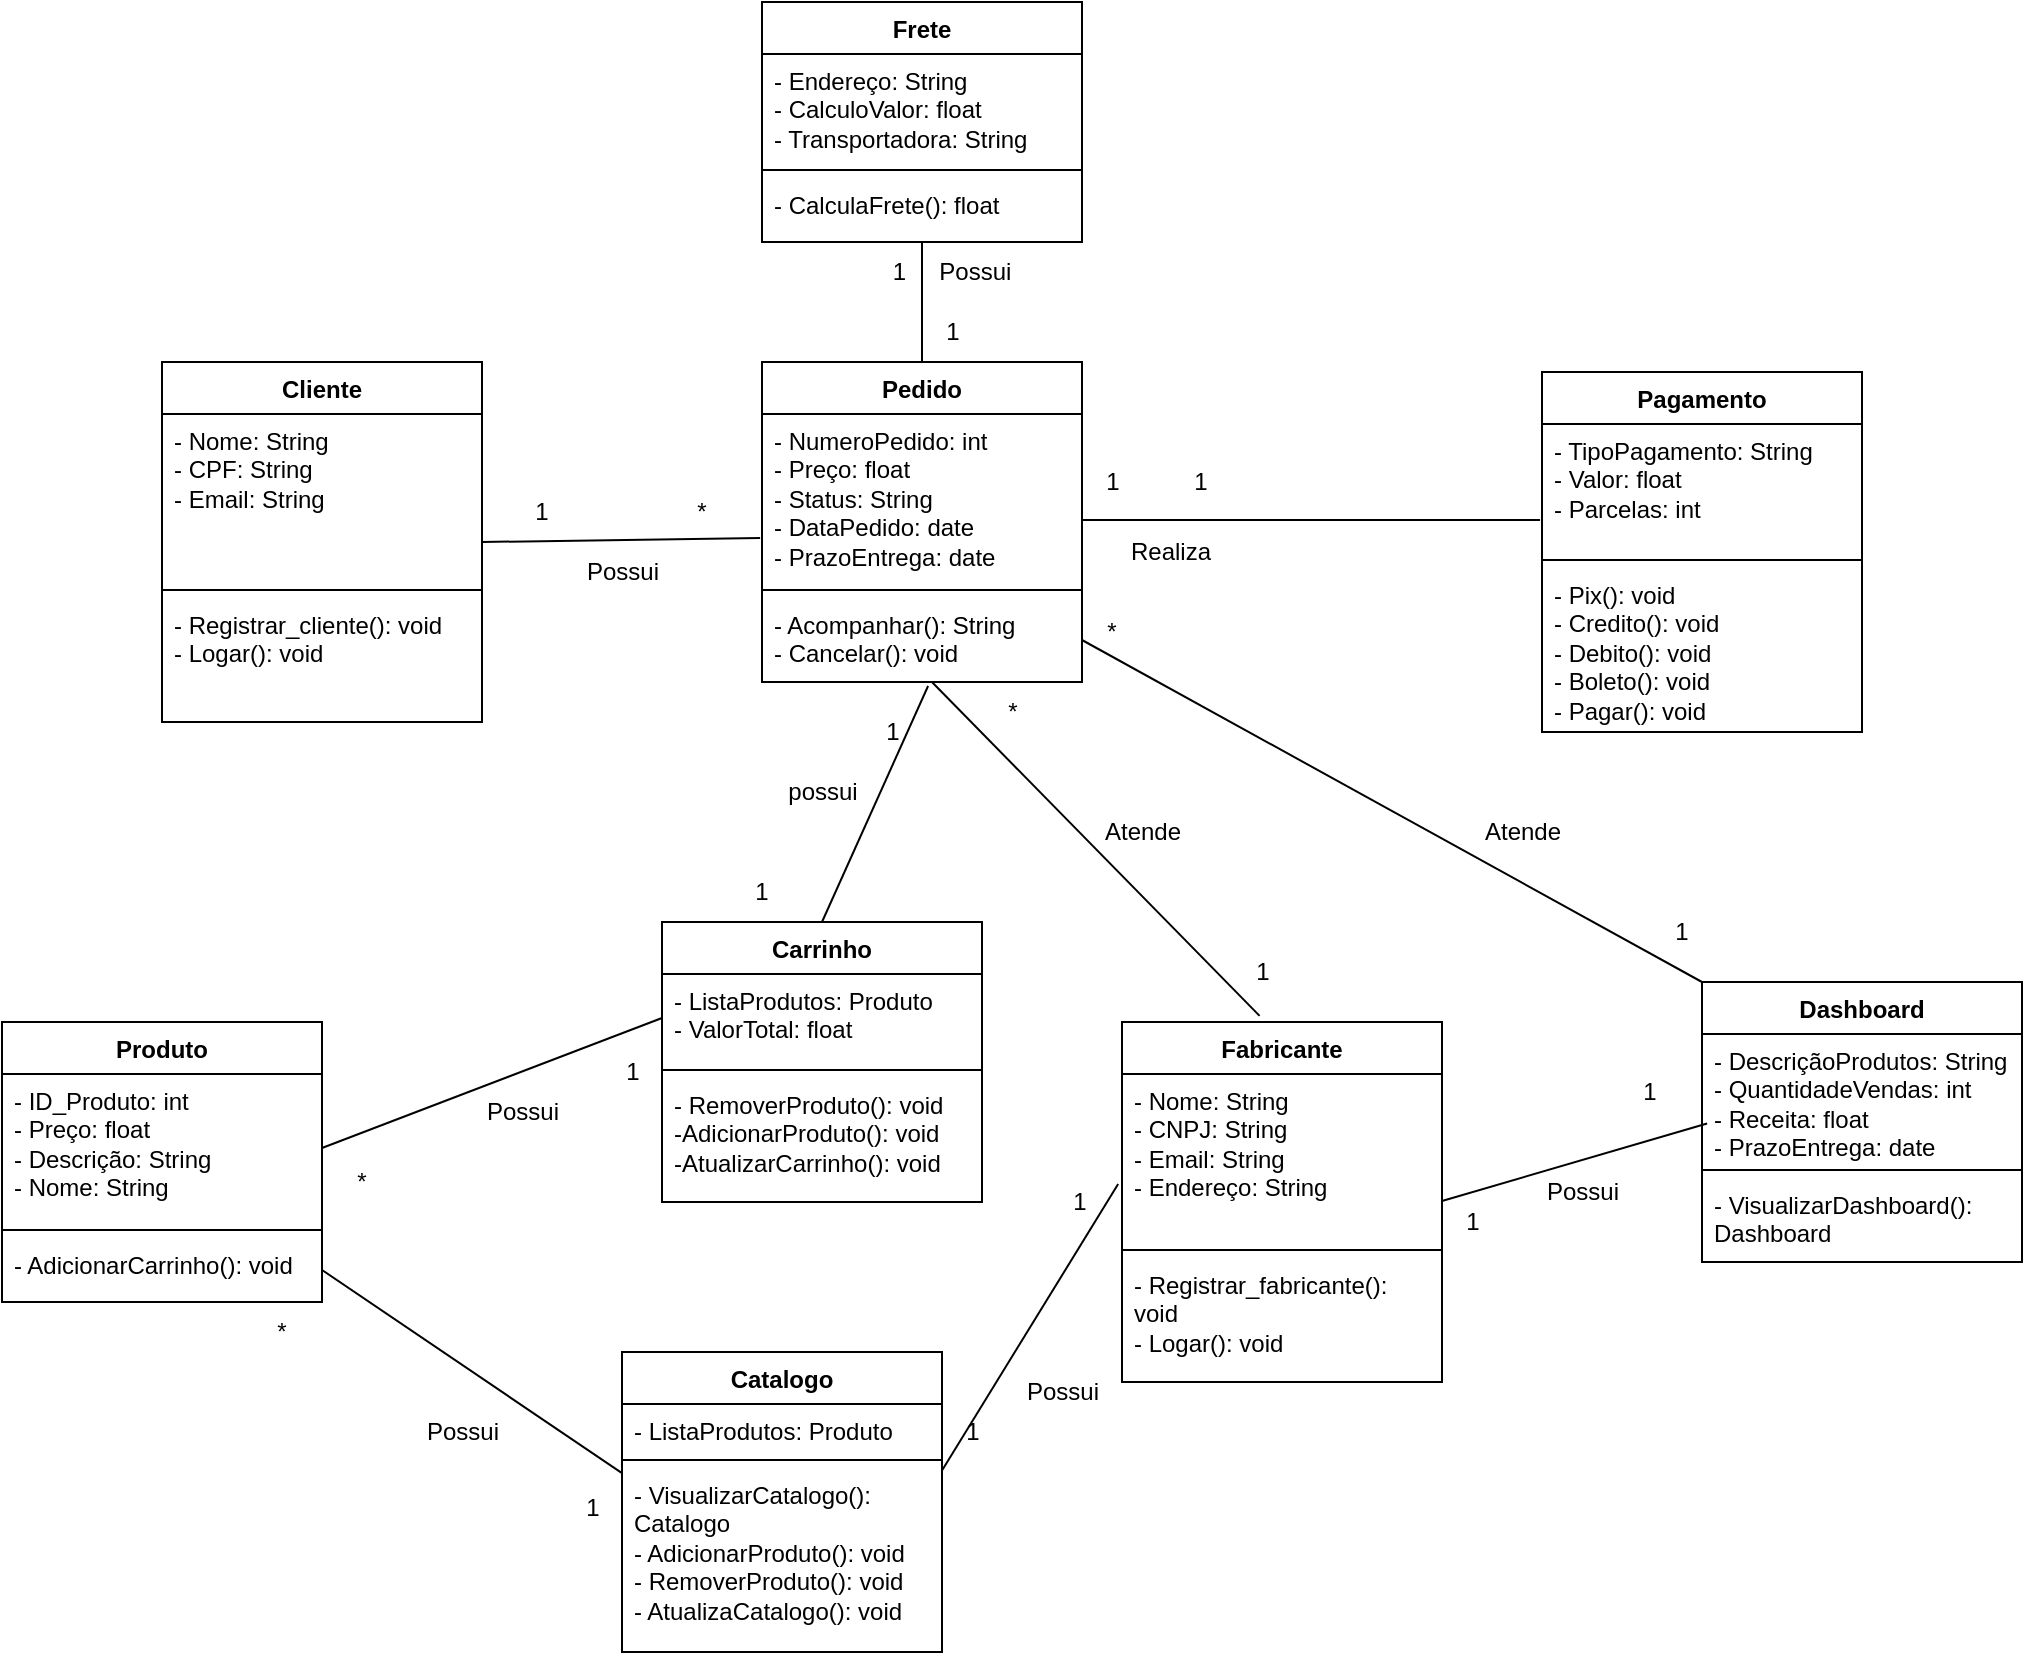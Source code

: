 <mxfile version="21.0.2" type="device"><diagram name="Página-1" id="pbq1AMLj1gSzOU1iwHYS"><mxGraphModel dx="1877" dy="534" grid="1" gridSize="10" guides="1" tooltips="1" connect="1" arrows="1" fold="1" page="1" pageScale="1" pageWidth="827" pageHeight="1169" math="0" shadow="0"><root><mxCell id="0"/><mxCell id="1" parent="0"/><mxCell id="qandDCtpEQZRR0sazAkG-20" value="Cliente" style="swimlane;fontStyle=1;align=center;verticalAlign=top;childLayout=stackLayout;horizontal=1;startSize=26;horizontalStack=0;resizeParent=1;resizeParentMax=0;resizeLast=0;collapsible=1;marginBottom=0;whiteSpace=wrap;html=1;" parent="1" vertex="1"><mxGeometry x="-330" y="190" width="160" height="180" as="geometry"/></mxCell><mxCell id="qandDCtpEQZRR0sazAkG-21" value="- Nome: String&lt;br&gt;- CPF: String&lt;br&gt;- Email: String" style="text;strokeColor=none;fillColor=none;align=left;verticalAlign=top;spacingLeft=4;spacingRight=4;overflow=hidden;rotatable=0;points=[[0,0.5],[1,0.5]];portConstraint=eastwest;whiteSpace=wrap;html=1;" parent="qandDCtpEQZRR0sazAkG-20" vertex="1"><mxGeometry y="26" width="160" height="84" as="geometry"/></mxCell><mxCell id="qandDCtpEQZRR0sazAkG-22" value="" style="line;strokeWidth=1;fillColor=none;align=left;verticalAlign=middle;spacingTop=-1;spacingLeft=3;spacingRight=3;rotatable=0;labelPosition=right;points=[];portConstraint=eastwest;strokeColor=inherit;" parent="qandDCtpEQZRR0sazAkG-20" vertex="1"><mxGeometry y="110" width="160" height="8" as="geometry"/></mxCell><mxCell id="qandDCtpEQZRR0sazAkG-23" value="- Registrar_cliente(): void&lt;br&gt;- Logar(): void" style="text;strokeColor=none;fillColor=none;align=left;verticalAlign=top;spacingLeft=4;spacingRight=4;overflow=hidden;rotatable=0;points=[[0,0.5],[1,0.5]];portConstraint=eastwest;whiteSpace=wrap;html=1;" parent="qandDCtpEQZRR0sazAkG-20" vertex="1"><mxGeometry y="118" width="160" height="62" as="geometry"/></mxCell><mxCell id="qandDCtpEQZRR0sazAkG-24" value="Fabricante" style="swimlane;fontStyle=1;align=center;verticalAlign=top;childLayout=stackLayout;horizontal=1;startSize=26;horizontalStack=0;resizeParent=1;resizeParentMax=0;resizeLast=0;collapsible=1;marginBottom=0;whiteSpace=wrap;html=1;" parent="1" vertex="1"><mxGeometry x="150" y="520" width="160" height="180" as="geometry"/></mxCell><mxCell id="qandDCtpEQZRR0sazAkG-25" value="- Nome: String&lt;br&gt;- CNPJ: String&lt;br&gt;- Email: String&lt;br&gt;- Endereço: String" style="text;strokeColor=none;fillColor=none;align=left;verticalAlign=top;spacingLeft=4;spacingRight=4;overflow=hidden;rotatable=0;points=[[0,0.5],[1,0.5]];portConstraint=eastwest;whiteSpace=wrap;html=1;" parent="qandDCtpEQZRR0sazAkG-24" vertex="1"><mxGeometry y="26" width="160" height="84" as="geometry"/></mxCell><mxCell id="qandDCtpEQZRR0sazAkG-26" value="" style="line;strokeWidth=1;fillColor=none;align=left;verticalAlign=middle;spacingTop=-1;spacingLeft=3;spacingRight=3;rotatable=0;labelPosition=right;points=[];portConstraint=eastwest;strokeColor=inherit;" parent="qandDCtpEQZRR0sazAkG-24" vertex="1"><mxGeometry y="110" width="160" height="8" as="geometry"/></mxCell><mxCell id="n9Boxxp4NCEcJIJviEAm-8" value="- Registrar_fabricante(): void&lt;br&gt;- Logar(): void&lt;br&gt;&lt;br&gt;" style="text;strokeColor=none;fillColor=none;align=left;verticalAlign=top;spacingLeft=4;spacingRight=4;overflow=hidden;rotatable=0;points=[[0,0.5],[1,0.5]];portConstraint=eastwest;whiteSpace=wrap;html=1;" parent="qandDCtpEQZRR0sazAkG-24" vertex="1"><mxGeometry y="118" width="160" height="62" as="geometry"/></mxCell><mxCell id="qandDCtpEQZRR0sazAkG-29" value="Pedido&lt;br&gt;" style="swimlane;fontStyle=1;align=center;verticalAlign=top;childLayout=stackLayout;horizontal=1;startSize=26;horizontalStack=0;resizeParent=1;resizeParentMax=0;resizeLast=0;collapsible=1;marginBottom=0;whiteSpace=wrap;html=1;" parent="1" vertex="1"><mxGeometry x="-30" y="190" width="160" height="160" as="geometry"/></mxCell><mxCell id="qandDCtpEQZRR0sazAkG-30" value="- NumeroPedido: int&lt;br&gt;- Preço: float&lt;br&gt;- Status: String&lt;br&gt;- DataPedido: date&lt;br&gt;- PrazoEntrega: date" style="text;strokeColor=none;fillColor=none;align=left;verticalAlign=top;spacingLeft=4;spacingRight=4;overflow=hidden;rotatable=0;points=[[0,0.5],[1,0.5]];portConstraint=eastwest;whiteSpace=wrap;html=1;" parent="qandDCtpEQZRR0sazAkG-29" vertex="1"><mxGeometry y="26" width="160" height="84" as="geometry"/></mxCell><mxCell id="qandDCtpEQZRR0sazAkG-31" value="" style="line;strokeWidth=1;fillColor=none;align=left;verticalAlign=middle;spacingTop=-1;spacingLeft=3;spacingRight=3;rotatable=0;labelPosition=right;points=[];portConstraint=eastwest;strokeColor=inherit;" parent="qandDCtpEQZRR0sazAkG-29" vertex="1"><mxGeometry y="110" width="160" height="8" as="geometry"/></mxCell><mxCell id="qandDCtpEQZRR0sazAkG-32" value="- Acompanhar(): String&lt;br&gt;- Cancelar(): void" style="text;strokeColor=none;fillColor=none;align=left;verticalAlign=top;spacingLeft=4;spacingRight=4;overflow=hidden;rotatable=0;points=[[0,0.5],[1,0.5]];portConstraint=eastwest;whiteSpace=wrap;html=1;" parent="qandDCtpEQZRR0sazAkG-29" vertex="1"><mxGeometry y="118" width="160" height="42" as="geometry"/></mxCell><mxCell id="qandDCtpEQZRR0sazAkG-34" value="Produto" style="swimlane;fontStyle=1;align=center;verticalAlign=top;childLayout=stackLayout;horizontal=1;startSize=26;horizontalStack=0;resizeParent=1;resizeParentMax=0;resizeLast=0;collapsible=1;marginBottom=0;whiteSpace=wrap;html=1;" parent="1" vertex="1"><mxGeometry x="-410" y="520" width="160" height="140" as="geometry"/></mxCell><mxCell id="qandDCtpEQZRR0sazAkG-35" value="- ID_Produto: int&lt;br&gt;- Preço: float&lt;br&gt;- Descrição: String&lt;br&gt;- Nome: String" style="text;strokeColor=none;fillColor=none;align=left;verticalAlign=top;spacingLeft=4;spacingRight=4;overflow=hidden;rotatable=0;points=[[0,0.5],[1,0.5]];portConstraint=eastwest;whiteSpace=wrap;html=1;" parent="qandDCtpEQZRR0sazAkG-34" vertex="1"><mxGeometry y="26" width="160" height="74" as="geometry"/></mxCell><mxCell id="qandDCtpEQZRR0sazAkG-36" value="" style="line;strokeWidth=1;fillColor=none;align=left;verticalAlign=middle;spacingTop=-1;spacingLeft=3;spacingRight=3;rotatable=0;labelPosition=right;points=[];portConstraint=eastwest;strokeColor=inherit;" parent="qandDCtpEQZRR0sazAkG-34" vertex="1"><mxGeometry y="100" width="160" height="8" as="geometry"/></mxCell><mxCell id="qandDCtpEQZRR0sazAkG-37" value="- AdicionarCarrinho(): void" style="text;strokeColor=none;fillColor=none;align=left;verticalAlign=top;spacingLeft=4;spacingRight=4;overflow=hidden;rotatable=0;points=[[0,0.5],[1,0.5]];portConstraint=eastwest;whiteSpace=wrap;html=1;" parent="qandDCtpEQZRR0sazAkG-34" vertex="1"><mxGeometry y="108" width="160" height="32" as="geometry"/></mxCell><mxCell id="qandDCtpEQZRR0sazAkG-38" value="Catalogo" style="swimlane;fontStyle=1;align=center;verticalAlign=top;childLayout=stackLayout;horizontal=1;startSize=26;horizontalStack=0;resizeParent=1;resizeParentMax=0;resizeLast=0;collapsible=1;marginBottom=0;whiteSpace=wrap;html=1;" parent="1" vertex="1"><mxGeometry x="-100" y="685" width="160" height="150" as="geometry"/></mxCell><mxCell id="qandDCtpEQZRR0sazAkG-39" value="- ListaProdutos: Produto" style="text;strokeColor=none;fillColor=none;align=left;verticalAlign=top;spacingLeft=4;spacingRight=4;overflow=hidden;rotatable=0;points=[[0,0.5],[1,0.5]];portConstraint=eastwest;whiteSpace=wrap;html=1;" parent="qandDCtpEQZRR0sazAkG-38" vertex="1"><mxGeometry y="26" width="160" height="24" as="geometry"/></mxCell><mxCell id="qandDCtpEQZRR0sazAkG-40" value="" style="line;strokeWidth=1;fillColor=none;align=left;verticalAlign=middle;spacingTop=-1;spacingLeft=3;spacingRight=3;rotatable=0;labelPosition=right;points=[];portConstraint=eastwest;strokeColor=inherit;" parent="qandDCtpEQZRR0sazAkG-38" vertex="1"><mxGeometry y="50" width="160" height="8" as="geometry"/></mxCell><mxCell id="qandDCtpEQZRR0sazAkG-41" value="- VisualizarCatalogo(): Catalogo&lt;br&gt;- AdicionarProduto(): void&lt;br&gt;- RemoverProduto(): void&lt;br&gt;- AtualizaCatalogo(): void" style="text;strokeColor=none;fillColor=none;align=left;verticalAlign=top;spacingLeft=4;spacingRight=4;overflow=hidden;rotatable=0;points=[[0,0.5],[1,0.5]];portConstraint=eastwest;whiteSpace=wrap;html=1;" parent="qandDCtpEQZRR0sazAkG-38" vertex="1"><mxGeometry y="58" width="160" height="92" as="geometry"/></mxCell><mxCell id="qandDCtpEQZRR0sazAkG-42" value="Dashboard" style="swimlane;fontStyle=1;align=center;verticalAlign=top;childLayout=stackLayout;horizontal=1;startSize=26;horizontalStack=0;resizeParent=1;resizeParentMax=0;resizeLast=0;collapsible=1;marginBottom=0;whiteSpace=wrap;html=1;" parent="1" vertex="1"><mxGeometry x="440" y="500" width="160" height="140" as="geometry"/></mxCell><mxCell id="qandDCtpEQZRR0sazAkG-43" value="- DescriçãoProdutos: String&lt;br&gt;- QuantidadeVendas: int&lt;br&gt;- Receita: float&lt;br&gt;- PrazoEntrega: date" style="text;strokeColor=none;fillColor=none;align=left;verticalAlign=top;spacingLeft=4;spacingRight=4;overflow=hidden;rotatable=0;points=[[0,0.5],[1,0.5]];portConstraint=eastwest;whiteSpace=wrap;html=1;" parent="qandDCtpEQZRR0sazAkG-42" vertex="1"><mxGeometry y="26" width="160" height="64" as="geometry"/></mxCell><mxCell id="qandDCtpEQZRR0sazAkG-44" value="" style="line;strokeWidth=1;fillColor=none;align=left;verticalAlign=middle;spacingTop=-1;spacingLeft=3;spacingRight=3;rotatable=0;labelPosition=right;points=[];portConstraint=eastwest;strokeColor=inherit;" parent="qandDCtpEQZRR0sazAkG-42" vertex="1"><mxGeometry y="90" width="160" height="8" as="geometry"/></mxCell><mxCell id="qandDCtpEQZRR0sazAkG-45" value="- VisualizarDashboard(): Dashboard" style="text;strokeColor=none;fillColor=none;align=left;verticalAlign=top;spacingLeft=4;spacingRight=4;overflow=hidden;rotatable=0;points=[[0,0.5],[1,0.5]];portConstraint=eastwest;whiteSpace=wrap;html=1;" parent="qandDCtpEQZRR0sazAkG-42" vertex="1"><mxGeometry y="98" width="160" height="42" as="geometry"/></mxCell><mxCell id="qandDCtpEQZRR0sazAkG-46" value="Pagamento" style="swimlane;fontStyle=1;align=center;verticalAlign=top;childLayout=stackLayout;horizontal=1;startSize=26;horizontalStack=0;resizeParent=1;resizeParentMax=0;resizeLast=0;collapsible=1;marginBottom=0;whiteSpace=wrap;html=1;" parent="1" vertex="1"><mxGeometry x="360" y="195" width="160" height="180" as="geometry"><mxRectangle x="380" y="290" width="100" height="30" as="alternateBounds"/></mxGeometry></mxCell><mxCell id="qandDCtpEQZRR0sazAkG-47" value="- TipoPagamento: String&lt;br&gt;- Valor: float&lt;br&gt;- Parcelas: int" style="text;strokeColor=none;fillColor=none;align=left;verticalAlign=top;spacingLeft=4;spacingRight=4;overflow=hidden;rotatable=0;points=[[0,0.5],[1,0.5]];portConstraint=eastwest;whiteSpace=wrap;html=1;" parent="qandDCtpEQZRR0sazAkG-46" vertex="1"><mxGeometry y="26" width="160" height="64" as="geometry"/></mxCell><mxCell id="qandDCtpEQZRR0sazAkG-48" value="" style="line;strokeWidth=1;fillColor=none;align=left;verticalAlign=middle;spacingTop=-1;spacingLeft=3;spacingRight=3;rotatable=0;labelPosition=right;points=[];portConstraint=eastwest;strokeColor=inherit;" parent="qandDCtpEQZRR0sazAkG-46" vertex="1"><mxGeometry y="90" width="160" height="8" as="geometry"/></mxCell><mxCell id="qandDCtpEQZRR0sazAkG-49" value="- Pix(): void&lt;br&gt;- Credito(): void&lt;br&gt;- Debito(): void&lt;br&gt;- Boleto(): void&lt;br&gt;- Pagar(): void" style="text;strokeColor=none;fillColor=none;align=left;verticalAlign=top;spacingLeft=4;spacingRight=4;overflow=hidden;rotatable=0;points=[[0,0.5],[1,0.5]];portConstraint=eastwest;whiteSpace=wrap;html=1;" parent="qandDCtpEQZRR0sazAkG-46" vertex="1"><mxGeometry y="98" width="160" height="82" as="geometry"/></mxCell><mxCell id="qandDCtpEQZRR0sazAkG-66" value="Frete" style="swimlane;fontStyle=1;align=center;verticalAlign=top;childLayout=stackLayout;horizontal=1;startSize=26;horizontalStack=0;resizeParent=1;resizeParentMax=0;resizeLast=0;collapsible=1;marginBottom=0;whiteSpace=wrap;html=1;" parent="1" vertex="1"><mxGeometry x="-30" y="10" width="160" height="120" as="geometry"/></mxCell><mxCell id="qandDCtpEQZRR0sazAkG-67" value="- Endereço: String&lt;br&gt;- CalculoValor: float&lt;br&gt;- Transportadora: String" style="text;strokeColor=none;fillColor=none;align=left;verticalAlign=top;spacingLeft=4;spacingRight=4;overflow=hidden;rotatable=0;points=[[0,0.5],[1,0.5]];portConstraint=eastwest;whiteSpace=wrap;html=1;" parent="qandDCtpEQZRR0sazAkG-66" vertex="1"><mxGeometry y="26" width="160" height="54" as="geometry"/></mxCell><mxCell id="qandDCtpEQZRR0sazAkG-68" value="" style="line;strokeWidth=1;fillColor=none;align=left;verticalAlign=middle;spacingTop=-1;spacingLeft=3;spacingRight=3;rotatable=0;labelPosition=right;points=[];portConstraint=eastwest;strokeColor=inherit;" parent="qandDCtpEQZRR0sazAkG-66" vertex="1"><mxGeometry y="80" width="160" height="8" as="geometry"/></mxCell><mxCell id="qandDCtpEQZRR0sazAkG-69" value="- CalculaFrete(): float" style="text;strokeColor=none;fillColor=none;align=left;verticalAlign=top;spacingLeft=4;spacingRight=4;overflow=hidden;rotatable=0;points=[[0,0.5],[1,0.5]];portConstraint=eastwest;whiteSpace=wrap;html=1;" parent="qandDCtpEQZRR0sazAkG-66" vertex="1"><mxGeometry y="88" width="160" height="32" as="geometry"/></mxCell><mxCell id="qandDCtpEQZRR0sazAkG-70" value="Carrinho" style="swimlane;fontStyle=1;align=center;verticalAlign=top;childLayout=stackLayout;horizontal=1;startSize=26;horizontalStack=0;resizeParent=1;resizeParentMax=0;resizeLast=0;collapsible=1;marginBottom=0;whiteSpace=wrap;html=1;" parent="1" vertex="1"><mxGeometry x="-80" y="470" width="160" height="140" as="geometry"/></mxCell><mxCell id="qandDCtpEQZRR0sazAkG-71" value="- ListaProdutos: Produto&lt;br&gt;- ValorTotal: float" style="text;strokeColor=none;fillColor=none;align=left;verticalAlign=top;spacingLeft=4;spacingRight=4;overflow=hidden;rotatable=0;points=[[0,0.5],[1,0.5]];portConstraint=eastwest;whiteSpace=wrap;html=1;" parent="qandDCtpEQZRR0sazAkG-70" vertex="1"><mxGeometry y="26" width="160" height="44" as="geometry"/></mxCell><mxCell id="qandDCtpEQZRR0sazAkG-72" value="" style="line;strokeWidth=1;fillColor=none;align=left;verticalAlign=middle;spacingTop=-1;spacingLeft=3;spacingRight=3;rotatable=0;labelPosition=right;points=[];portConstraint=eastwest;strokeColor=inherit;" parent="qandDCtpEQZRR0sazAkG-70" vertex="1"><mxGeometry y="70" width="160" height="8" as="geometry"/></mxCell><mxCell id="qandDCtpEQZRR0sazAkG-73" value="- RemoverProduto(): void&lt;br&gt;-AdicionarProduto(): void&lt;br&gt;-AtualizarCarrinho(): void" style="text;strokeColor=none;fillColor=none;align=left;verticalAlign=top;spacingLeft=4;spacingRight=4;overflow=hidden;rotatable=0;points=[[0,0.5],[1,0.5]];portConstraint=eastwest;whiteSpace=wrap;html=1;" parent="qandDCtpEQZRR0sazAkG-70" vertex="1"><mxGeometry y="78" width="160" height="62" as="geometry"/></mxCell><mxCell id="qandDCtpEQZRR0sazAkG-74" value="" style="endArrow=none;html=1;rounded=0;exitX=0.5;exitY=0;exitDx=0;exitDy=0;" parent="1" source="qandDCtpEQZRR0sazAkG-29" edge="1"><mxGeometry width="50" height="50" relative="1" as="geometry"><mxPoint x="20" y="100" as="sourcePoint"/><mxPoint x="50" y="130" as="targetPoint"/></mxGeometry></mxCell><mxCell id="qandDCtpEQZRR0sazAkG-75" value="" style="endArrow=none;html=1;rounded=0;exitX=-0.012;exitY=0.738;exitDx=0;exitDy=0;entryX=0.994;entryY=0.762;entryDx=0;entryDy=0;entryPerimeter=0;exitPerimeter=0;" parent="1" edge="1"><mxGeometry width="50" height="50" relative="1" as="geometry"><mxPoint x="-30.92" y="277.992" as="sourcePoint"/><mxPoint x="-169.96" y="280.008" as="targetPoint"/></mxGeometry></mxCell><mxCell id="qandDCtpEQZRR0sazAkG-76" value="" style="endArrow=none;html=1;rounded=0;entryX=-0.006;entryY=0.75;entryDx=0;entryDy=0;entryPerimeter=0;" parent="1" target="qandDCtpEQZRR0sazAkG-47" edge="1"><mxGeometry width="50" height="50" relative="1" as="geometry"><mxPoint x="130" y="269" as="sourcePoint"/><mxPoint x="60" y="140" as="targetPoint"/></mxGeometry></mxCell><mxCell id="qandDCtpEQZRR0sazAkG-77" value="" style="endArrow=none;html=1;rounded=0;exitX=0.531;exitY=1;exitDx=0;exitDy=0;exitPerimeter=0;entryX=0.43;entryY=-0.017;entryDx=0;entryDy=0;entryPerimeter=0;" parent="1" source="qandDCtpEQZRR0sazAkG-32" target="qandDCtpEQZRR0sazAkG-24" edge="1"><mxGeometry width="50" height="50" relative="1" as="geometry"><mxPoint x="140" y="279" as="sourcePoint"/><mxPoint x="210" y="460" as="targetPoint"/></mxGeometry></mxCell><mxCell id="qandDCtpEQZRR0sazAkG-78" value="" style="endArrow=none;html=1;rounded=0;entryX=1;entryY=0.5;entryDx=0;entryDy=0;exitX=0;exitY=0.5;exitDx=0;exitDy=0;" parent="1" source="qandDCtpEQZRR0sazAkG-71" target="qandDCtpEQZRR0sazAkG-35" edge="1"><mxGeometry width="50" height="50" relative="1" as="geometry"><mxPoint x="-139" y="514" as="sourcePoint"/><mxPoint x="-140" y="600" as="targetPoint"/></mxGeometry></mxCell><mxCell id="qandDCtpEQZRR0sazAkG-79" value="" style="endArrow=none;html=1;rounded=0;entryX=0.5;entryY=0;entryDx=0;entryDy=0;exitX=0.519;exitY=1.048;exitDx=0;exitDy=0;exitPerimeter=0;" parent="1" source="qandDCtpEQZRR0sazAkG-32" target="qandDCtpEQZRR0sazAkG-70" edge="1"><mxGeometry width="50" height="50" relative="1" as="geometry"><mxPoint x="65" y="360" as="sourcePoint"/><mxPoint x="210" y="466" as="targetPoint"/></mxGeometry></mxCell><mxCell id="qandDCtpEQZRR0sazAkG-80" value="" style="endArrow=none;html=1;rounded=0;entryX=0.016;entryY=0.699;entryDx=0;entryDy=0;exitX=1;exitY=0.756;exitDx=0;exitDy=0;exitPerimeter=0;entryPerimeter=0;" parent="1" source="qandDCtpEQZRR0sazAkG-25" target="qandDCtpEQZRR0sazAkG-43" edge="1"><mxGeometry width="50" height="50" relative="1" as="geometry"><mxPoint x="230" y="640" as="sourcePoint"/><mxPoint x="210" y="678" as="targetPoint"/></mxGeometry></mxCell><mxCell id="qandDCtpEQZRR0sazAkG-81" value="" style="endArrow=none;html=1;rounded=0;entryX=0;entryY=0.028;entryDx=0;entryDy=0;exitX=1;exitY=0.5;exitDx=0;exitDy=0;entryPerimeter=0;" parent="1" source="qandDCtpEQZRR0sazAkG-37" target="qandDCtpEQZRR0sazAkG-41" edge="1"><mxGeometry width="50" height="50" relative="1" as="geometry"><mxPoint x="63" y="362" as="sourcePoint"/><mxPoint x="10" y="480" as="targetPoint"/></mxGeometry></mxCell><mxCell id="qandDCtpEQZRR0sazAkG-82" value="" style="endArrow=none;html=1;rounded=0;entryX=-0.012;entryY=0.655;entryDx=0;entryDy=0;exitX=1;exitY=0.014;exitDx=0;exitDy=0;entryPerimeter=0;exitPerimeter=0;" parent="1" source="qandDCtpEQZRR0sazAkG-41" target="qandDCtpEQZRR0sazAkG-25" edge="1"><mxGeometry width="50" height="50" relative="1" as="geometry"><mxPoint x="80" y="694" as="sourcePoint"/><mxPoint x="167" y="620" as="targetPoint"/></mxGeometry></mxCell><mxCell id="qandDCtpEQZRR0sazAkG-83" value="1" style="text;html=1;strokeColor=none;fillColor=none;align=center;verticalAlign=middle;whiteSpace=wrap;rounded=0;" parent="1" vertex="1"><mxGeometry x="-170" y="250" width="60" height="30" as="geometry"/></mxCell><mxCell id="qandDCtpEQZRR0sazAkG-86" value="1&amp;nbsp; &amp;nbsp; &amp;nbsp;Possui" style="text;html=1;strokeColor=none;fillColor=none;align=center;verticalAlign=middle;whiteSpace=wrap;rounded=0;" parent="1" vertex="1"><mxGeometry x="-10" y="130" width="150" height="30" as="geometry"/></mxCell><mxCell id="qandDCtpEQZRR0sazAkG-88" value="1" style="text;html=1;strokeColor=none;fillColor=none;align=center;verticalAlign=middle;whiteSpace=wrap;rounded=0;" parent="1" vertex="1"><mxGeometry x="-50" y="450" width="40" height="10" as="geometry"/></mxCell><mxCell id="qandDCtpEQZRR0sazAkG-89" value="1" style="text;html=1;strokeColor=none;fillColor=none;align=center;verticalAlign=middle;whiteSpace=wrap;rounded=0;" parent="1" vertex="1"><mxGeometry x="394" y="540" width="40" height="30" as="geometry"/></mxCell><mxCell id="qandDCtpEQZRR0sazAkG-90" value="*" style="text;html=1;strokeColor=none;fillColor=none;align=center;verticalAlign=middle;whiteSpace=wrap;rounded=0;" parent="1" vertex="1"><mxGeometry x="-250" y="595" width="40" height="10" as="geometry"/></mxCell><mxCell id="qandDCtpEQZRR0sazAkG-91" value="*" style="text;html=1;strokeColor=none;fillColor=none;align=center;verticalAlign=middle;whiteSpace=wrap;rounded=0;" parent="1" vertex="1"><mxGeometry x="-340" y="660" width="140" height="30" as="geometry"/></mxCell><mxCell id="qandDCtpEQZRR0sazAkG-92" value="1" style="text;html=1;strokeColor=none;fillColor=none;align=center;verticalAlign=middle;whiteSpace=wrap;rounded=0;" parent="1" vertex="1"><mxGeometry x="114" y="600" width="30" height="20" as="geometry"/></mxCell><mxCell id="J_AtW-fNFrZDu0-3VNVR-1" value="1" style="text;html=1;align=center;verticalAlign=middle;resizable=0;points=[];autosize=1;strokeColor=none;fillColor=none;" parent="1" vertex="1"><mxGeometry x="50" y="160" width="30" height="30" as="geometry"/></mxCell><mxCell id="J_AtW-fNFrZDu0-3VNVR-5" value="1" style="text;html=1;align=center;verticalAlign=middle;resizable=0;points=[];autosize=1;strokeColor=none;fillColor=none;" parent="1" vertex="1"><mxGeometry x="130" y="235" width="30" height="30" as="geometry"/></mxCell><mxCell id="J_AtW-fNFrZDu0-3VNVR-6" value="1" style="text;html=1;align=center;verticalAlign=middle;resizable=0;points=[];autosize=1;strokeColor=none;fillColor=none;" parent="1" vertex="1"><mxGeometry x="174" y="235" width="30" height="30" as="geometry"/></mxCell><mxCell id="J_AtW-fNFrZDu0-3VNVR-7" value="Realiza" style="text;html=1;align=center;verticalAlign=middle;resizable=0;points=[];autosize=1;strokeColor=none;fillColor=none;" parent="1" vertex="1"><mxGeometry x="144" y="270" width="60" height="30" as="geometry"/></mxCell><mxCell id="J_AtW-fNFrZDu0-3VNVR-8" value="*" style="text;html=1;strokeColor=none;fillColor=none;align=center;verticalAlign=middle;whiteSpace=wrap;rounded=0;" parent="1" vertex="1"><mxGeometry x="-90" y="250" width="60" height="30" as="geometry"/></mxCell><mxCell id="J_AtW-fNFrZDu0-3VNVR-9" value="Possui" style="text;html=1;align=center;verticalAlign=middle;resizable=0;points=[];autosize=1;strokeColor=none;fillColor=none;" parent="1" vertex="1"><mxGeometry x="-130" y="280" width="60" height="30" as="geometry"/></mxCell><mxCell id="J_AtW-fNFrZDu0-3VNVR-10" value="*" style="text;html=1;align=center;verticalAlign=middle;resizable=0;points=[];autosize=1;strokeColor=none;fillColor=none;" parent="1" vertex="1"><mxGeometry x="80" y="350" width="30" height="30" as="geometry"/></mxCell><mxCell id="J_AtW-fNFrZDu0-3VNVR-11" value="1" style="text;html=1;align=center;verticalAlign=middle;resizable=0;points=[];autosize=1;strokeColor=none;fillColor=none;" parent="1" vertex="1"><mxGeometry x="205" y="480" width="30" height="30" as="geometry"/></mxCell><mxCell id="J_AtW-fNFrZDu0-3VNVR-12" value="Atende" style="text;html=1;align=center;verticalAlign=middle;resizable=0;points=[];autosize=1;strokeColor=none;fillColor=none;" parent="1" vertex="1"><mxGeometry x="130" y="410" width="60" height="30" as="geometry"/></mxCell><mxCell id="J_AtW-fNFrZDu0-3VNVR-14" value="1" style="text;html=1;align=center;verticalAlign=middle;resizable=0;points=[];autosize=1;strokeColor=none;fillColor=none;" parent="1" vertex="1"><mxGeometry x="20" y="360" width="30" height="30" as="geometry"/></mxCell><mxCell id="J_AtW-fNFrZDu0-3VNVR-15" value="possui" style="text;html=1;align=center;verticalAlign=middle;resizable=0;points=[];autosize=1;strokeColor=none;fillColor=none;" parent="1" vertex="1"><mxGeometry x="-30" y="390" width="60" height="30" as="geometry"/></mxCell><mxCell id="J_AtW-fNFrZDu0-3VNVR-16" value="1" style="text;html=1;align=center;verticalAlign=middle;resizable=0;points=[];autosize=1;strokeColor=none;fillColor=none;" parent="1" vertex="1"><mxGeometry x="60" y="710" width="30" height="30" as="geometry"/></mxCell><mxCell id="J_AtW-fNFrZDu0-3VNVR-17" value="Possui" style="text;html=1;align=center;verticalAlign=middle;resizable=0;points=[];autosize=1;strokeColor=none;fillColor=none;" parent="1" vertex="1"><mxGeometry x="90" y="690" width="60" height="30" as="geometry"/></mxCell><mxCell id="J_AtW-fNFrZDu0-3VNVR-18" value="1" style="text;html=1;align=center;verticalAlign=middle;resizable=0;points=[];autosize=1;strokeColor=none;fillColor=none;" parent="1" vertex="1"><mxGeometry x="310" y="605" width="30" height="30" as="geometry"/></mxCell><mxCell id="J_AtW-fNFrZDu0-3VNVR-20" value="Possui" style="text;html=1;align=center;verticalAlign=middle;resizable=0;points=[];autosize=1;strokeColor=none;fillColor=none;" parent="1" vertex="1"><mxGeometry x="350" y="590" width="60" height="30" as="geometry"/></mxCell><mxCell id="J_AtW-fNFrZDu0-3VNVR-21" value="1" style="text;html=1;align=center;verticalAlign=middle;resizable=0;points=[];autosize=1;strokeColor=none;fillColor=none;" parent="1" vertex="1"><mxGeometry x="-130" y="748" width="30" height="30" as="geometry"/></mxCell><mxCell id="J_AtW-fNFrZDu0-3VNVR-22" value="Possui" style="text;html=1;align=center;verticalAlign=middle;resizable=0;points=[];autosize=1;strokeColor=none;fillColor=none;" parent="1" vertex="1"><mxGeometry x="-210" y="710" width="60" height="30" as="geometry"/></mxCell><mxCell id="J_AtW-fNFrZDu0-3VNVR-23" value="1" style="text;html=1;align=center;verticalAlign=middle;resizable=0;points=[];autosize=1;strokeColor=none;fillColor=none;" parent="1" vertex="1"><mxGeometry x="-110" y="530" width="30" height="30" as="geometry"/></mxCell><mxCell id="J_AtW-fNFrZDu0-3VNVR-24" value="Possui" style="text;html=1;align=center;verticalAlign=middle;resizable=0;points=[];autosize=1;strokeColor=none;fillColor=none;" parent="1" vertex="1"><mxGeometry x="-180" y="550" width="60" height="30" as="geometry"/></mxCell><mxCell id="slXxD__cyjd4a-WZLZBA-2" value="" style="endArrow=none;html=1;rounded=0;exitX=1;exitY=0.5;exitDx=0;exitDy=0;entryX=0;entryY=0;entryDx=0;entryDy=0;" parent="1" source="qandDCtpEQZRR0sazAkG-32" target="qandDCtpEQZRR0sazAkG-42" edge="1"><mxGeometry width="50" height="50" relative="1" as="geometry"><mxPoint x="208" y="363" as="sourcePoint"/><mxPoint x="372" y="530" as="targetPoint"/></mxGeometry></mxCell><mxCell id="slXxD__cyjd4a-WZLZBA-3" value="1" style="text;html=1;strokeColor=none;fillColor=none;align=center;verticalAlign=middle;whiteSpace=wrap;rounded=0;" parent="1" vertex="1"><mxGeometry x="410" y="460" width="40" height="30" as="geometry"/></mxCell><mxCell id="slXxD__cyjd4a-WZLZBA-4" value="*" style="text;html=1;strokeColor=none;fillColor=none;align=center;verticalAlign=middle;whiteSpace=wrap;rounded=0;" parent="1" vertex="1"><mxGeometry x="125" y="310" width="40" height="30" as="geometry"/></mxCell><mxCell id="slXxD__cyjd4a-WZLZBA-5" value="Atende" style="text;html=1;align=center;verticalAlign=middle;resizable=0;points=[];autosize=1;strokeColor=none;fillColor=none;" parent="1" vertex="1"><mxGeometry x="320" y="410" width="60" height="30" as="geometry"/></mxCell></root></mxGraphModel></diagram></mxfile>